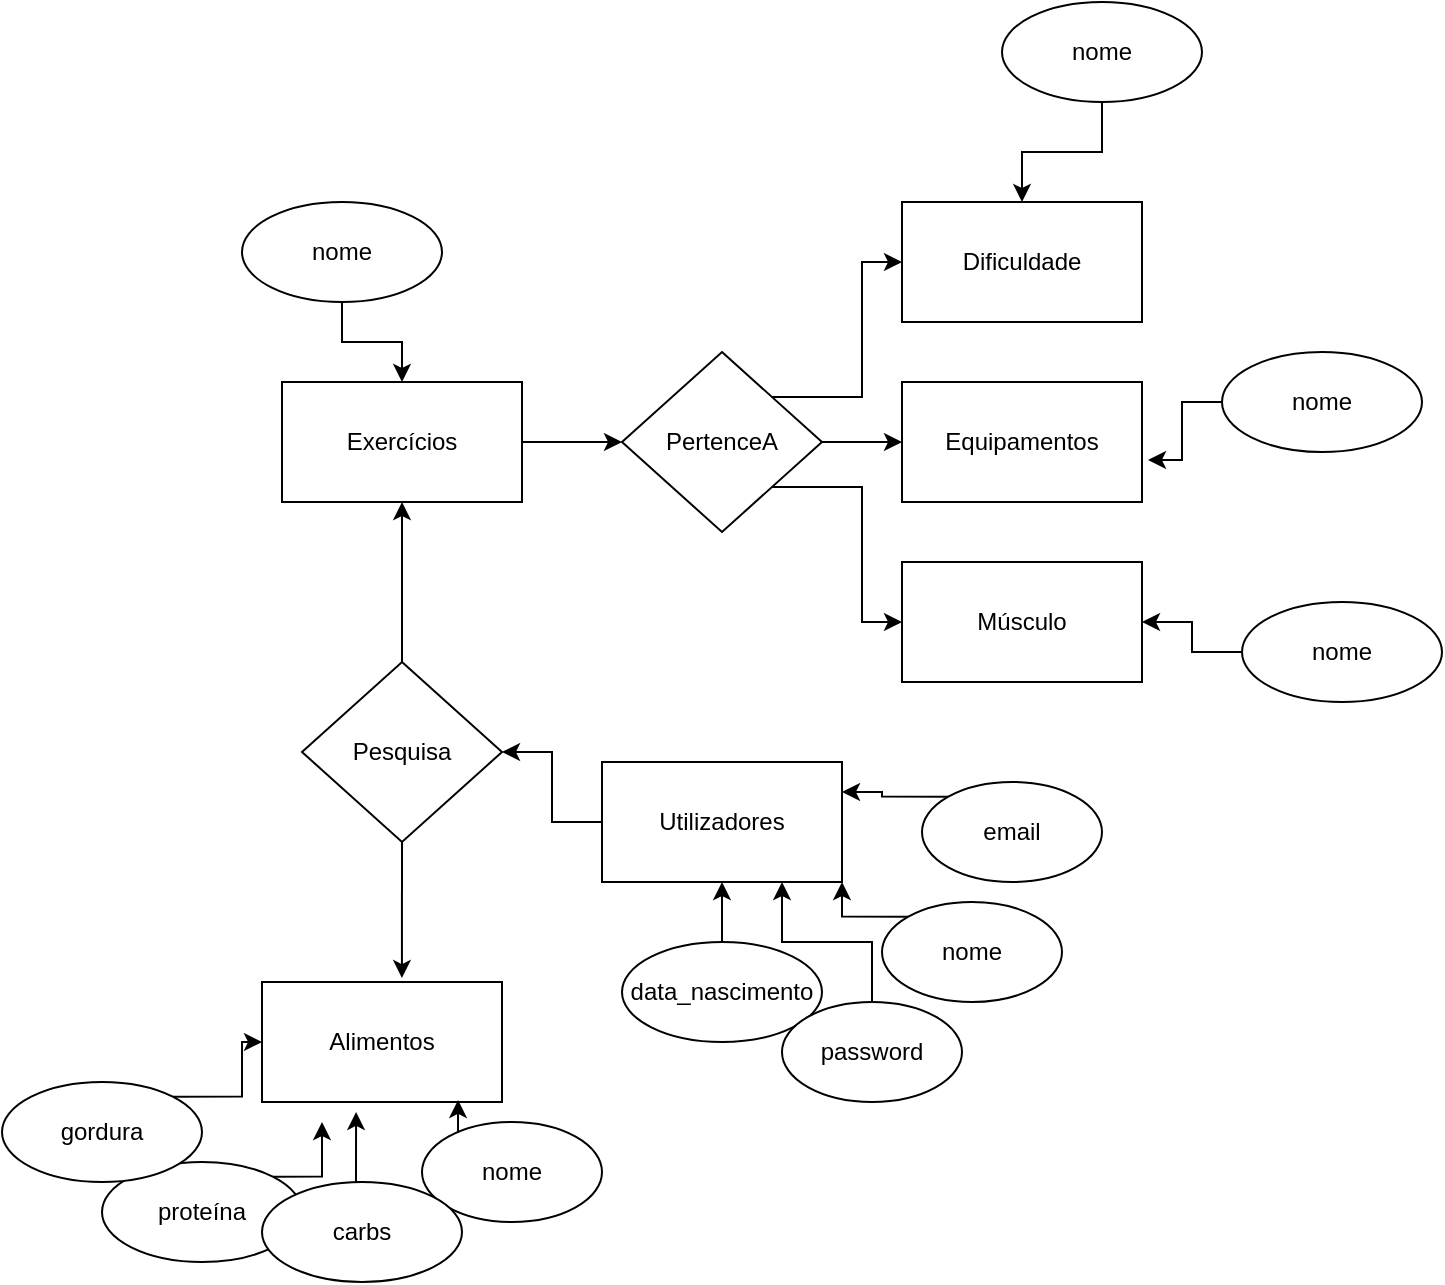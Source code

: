 <mxfile version="20.4.2" type="github">
  <diagram id="OvRkjSHBnXe3sDOmPrdE" name="Page-1">
    <mxGraphModel dx="1355" dy="809" grid="1" gridSize="10" guides="1" tooltips="1" connect="1" arrows="1" fold="1" page="1" pageScale="1" pageWidth="850" pageHeight="1100" math="0" shadow="0">
      <root>
        <mxCell id="0" />
        <mxCell id="1" parent="0" />
        <mxCell id="UN092_8002CTT36fUEtt-8" style="edgeStyle=orthogonalEdgeStyle;rounded=0;orthogonalLoop=1;jettySize=auto;html=1;exitX=1;exitY=0.5;exitDx=0;exitDy=0;" edge="1" parent="1" source="UN092_8002CTT36fUEtt-1" target="UN092_8002CTT36fUEtt-6">
          <mxGeometry relative="1" as="geometry" />
        </mxCell>
        <mxCell id="UN092_8002CTT36fUEtt-1" value="Exercícios" style="rounded=0;whiteSpace=wrap;html=1;" vertex="1" parent="1">
          <mxGeometry x="170" y="220" width="120" height="60" as="geometry" />
        </mxCell>
        <mxCell id="UN092_8002CTT36fUEtt-39" style="edgeStyle=orthogonalEdgeStyle;rounded=0;orthogonalLoop=1;jettySize=auto;html=1;entryX=1;entryY=0.5;entryDx=0;entryDy=0;" edge="1" parent="1" source="UN092_8002CTT36fUEtt-2" target="UN092_8002CTT36fUEtt-38">
          <mxGeometry relative="1" as="geometry" />
        </mxCell>
        <mxCell id="UN092_8002CTT36fUEtt-2" value="Utilizadores" style="rounded=0;whiteSpace=wrap;html=1;" vertex="1" parent="1">
          <mxGeometry x="330" y="410" width="120" height="60" as="geometry" />
        </mxCell>
        <mxCell id="UN092_8002CTT36fUEtt-3" value="Equipamentos" style="rounded=0;whiteSpace=wrap;html=1;" vertex="1" parent="1">
          <mxGeometry x="480" y="220" width="120" height="60" as="geometry" />
        </mxCell>
        <mxCell id="UN092_8002CTT36fUEtt-4" value="Dificuldade" style="rounded=0;whiteSpace=wrap;html=1;" vertex="1" parent="1">
          <mxGeometry x="480" y="130" width="120" height="60" as="geometry" />
        </mxCell>
        <mxCell id="UN092_8002CTT36fUEtt-5" value="Músculo" style="rounded=0;whiteSpace=wrap;html=1;" vertex="1" parent="1">
          <mxGeometry x="480" y="310" width="120" height="60" as="geometry" />
        </mxCell>
        <mxCell id="UN092_8002CTT36fUEtt-7" style="edgeStyle=orthogonalEdgeStyle;rounded=0;orthogonalLoop=1;jettySize=auto;html=1;exitX=1;exitY=0.5;exitDx=0;exitDy=0;" edge="1" parent="1" source="UN092_8002CTT36fUEtt-6" target="UN092_8002CTT36fUEtt-3">
          <mxGeometry relative="1" as="geometry" />
        </mxCell>
        <mxCell id="UN092_8002CTT36fUEtt-9" style="edgeStyle=orthogonalEdgeStyle;rounded=0;orthogonalLoop=1;jettySize=auto;html=1;exitX=1;exitY=1;exitDx=0;exitDy=0;entryX=0;entryY=0.5;entryDx=0;entryDy=0;" edge="1" parent="1" source="UN092_8002CTT36fUEtt-6" target="UN092_8002CTT36fUEtt-5">
          <mxGeometry relative="1" as="geometry" />
        </mxCell>
        <mxCell id="UN092_8002CTT36fUEtt-10" style="edgeStyle=orthogonalEdgeStyle;rounded=0;orthogonalLoop=1;jettySize=auto;html=1;exitX=1;exitY=0;exitDx=0;exitDy=0;entryX=0;entryY=0.5;entryDx=0;entryDy=0;" edge="1" parent="1" source="UN092_8002CTT36fUEtt-6" target="UN092_8002CTT36fUEtt-4">
          <mxGeometry relative="1" as="geometry" />
        </mxCell>
        <mxCell id="UN092_8002CTT36fUEtt-6" value="PertenceA" style="rhombus;whiteSpace=wrap;html=1;" vertex="1" parent="1">
          <mxGeometry x="340" y="205" width="100" height="90" as="geometry" />
        </mxCell>
        <mxCell id="UN092_8002CTT36fUEtt-27" style="edgeStyle=orthogonalEdgeStyle;rounded=0;orthogonalLoop=1;jettySize=auto;html=1;exitX=0.5;exitY=1;exitDx=0;exitDy=0;entryX=0.5;entryY=0;entryDx=0;entryDy=0;" edge="1" parent="1" source="UN092_8002CTT36fUEtt-13" target="UN092_8002CTT36fUEtt-1">
          <mxGeometry relative="1" as="geometry">
            <mxPoint x="210" y="210" as="targetPoint" />
          </mxGeometry>
        </mxCell>
        <mxCell id="UN092_8002CTT36fUEtt-13" value="nome" style="ellipse;whiteSpace=wrap;html=1;" vertex="1" parent="1">
          <mxGeometry x="150" y="130" width="100" height="50" as="geometry" />
        </mxCell>
        <mxCell id="UN092_8002CTT36fUEtt-28" style="edgeStyle=orthogonalEdgeStyle;rounded=0;orthogonalLoop=1;jettySize=auto;html=1;exitX=0.5;exitY=1;exitDx=0;exitDy=0;entryX=0.5;entryY=0;entryDx=0;entryDy=0;" edge="1" parent="1" source="UN092_8002CTT36fUEtt-15" target="UN092_8002CTT36fUEtt-4">
          <mxGeometry relative="1" as="geometry" />
        </mxCell>
        <mxCell id="UN092_8002CTT36fUEtt-15" value="nome" style="ellipse;whiteSpace=wrap;html=1;" vertex="1" parent="1">
          <mxGeometry x="530" y="30" width="100" height="50" as="geometry" />
        </mxCell>
        <mxCell id="UN092_8002CTT36fUEtt-29" style="edgeStyle=orthogonalEdgeStyle;rounded=0;orthogonalLoop=1;jettySize=auto;html=1;exitX=0;exitY=0.5;exitDx=0;exitDy=0;entryX=1.025;entryY=0.65;entryDx=0;entryDy=0;entryPerimeter=0;" edge="1" parent="1" source="UN092_8002CTT36fUEtt-17" target="UN092_8002CTT36fUEtt-3">
          <mxGeometry relative="1" as="geometry" />
        </mxCell>
        <mxCell id="UN092_8002CTT36fUEtt-17" value="nome" style="ellipse;whiteSpace=wrap;html=1;" vertex="1" parent="1">
          <mxGeometry x="640" y="205" width="100" height="50" as="geometry" />
        </mxCell>
        <mxCell id="UN092_8002CTT36fUEtt-30" style="edgeStyle=orthogonalEdgeStyle;rounded=0;orthogonalLoop=1;jettySize=auto;html=1;exitX=0;exitY=0.5;exitDx=0;exitDy=0;" edge="1" parent="1" source="UN092_8002CTT36fUEtt-18" target="UN092_8002CTT36fUEtt-5">
          <mxGeometry relative="1" as="geometry" />
        </mxCell>
        <mxCell id="UN092_8002CTT36fUEtt-18" value="nome" style="ellipse;whiteSpace=wrap;html=1;" vertex="1" parent="1">
          <mxGeometry x="650" y="330" width="100" height="50" as="geometry" />
        </mxCell>
        <mxCell id="UN092_8002CTT36fUEtt-21" value="Alimentos" style="rounded=0;whiteSpace=wrap;html=1;" vertex="1" parent="1">
          <mxGeometry x="160" y="520" width="120" height="60" as="geometry" />
        </mxCell>
        <mxCell id="UN092_8002CTT36fUEtt-52" style="edgeStyle=orthogonalEdgeStyle;rounded=0;orthogonalLoop=1;jettySize=auto;html=1;exitX=0;exitY=0;exitDx=0;exitDy=0;entryX=0.817;entryY=0.983;entryDx=0;entryDy=0;entryPerimeter=0;" edge="1" parent="1" source="UN092_8002CTT36fUEtt-22" target="UN092_8002CTT36fUEtt-21">
          <mxGeometry relative="1" as="geometry" />
        </mxCell>
        <mxCell id="UN092_8002CTT36fUEtt-22" value="nome" style="ellipse;whiteSpace=wrap;html=1;" vertex="1" parent="1">
          <mxGeometry x="240" y="590" width="90" height="50" as="geometry" />
        </mxCell>
        <mxCell id="UN092_8002CTT36fUEtt-53" style="edgeStyle=orthogonalEdgeStyle;rounded=0;orthogonalLoop=1;jettySize=auto;html=1;exitX=1;exitY=0;exitDx=0;exitDy=0;" edge="1" parent="1" source="UN092_8002CTT36fUEtt-23">
          <mxGeometry relative="1" as="geometry">
            <mxPoint x="190" y="590" as="targetPoint" />
          </mxGeometry>
        </mxCell>
        <mxCell id="UN092_8002CTT36fUEtt-23" value="proteína" style="ellipse;whiteSpace=wrap;html=1;" vertex="1" parent="1">
          <mxGeometry x="80" y="610" width="100" height="50" as="geometry" />
        </mxCell>
        <mxCell id="UN092_8002CTT36fUEtt-50" style="edgeStyle=orthogonalEdgeStyle;rounded=0;orthogonalLoop=1;jettySize=auto;html=1;exitX=0.5;exitY=0;exitDx=0;exitDy=0;entryX=0.392;entryY=1.083;entryDx=0;entryDy=0;entryPerimeter=0;" edge="1" parent="1" source="UN092_8002CTT36fUEtt-24" target="UN092_8002CTT36fUEtt-21">
          <mxGeometry relative="1" as="geometry" />
        </mxCell>
        <mxCell id="UN092_8002CTT36fUEtt-24" value="carbs" style="ellipse;whiteSpace=wrap;html=1;" vertex="1" parent="1">
          <mxGeometry x="160" y="620" width="100" height="50" as="geometry" />
        </mxCell>
        <mxCell id="UN092_8002CTT36fUEtt-55" style="edgeStyle=orthogonalEdgeStyle;rounded=0;orthogonalLoop=1;jettySize=auto;html=1;exitX=1;exitY=0;exitDx=0;exitDy=0;entryX=0;entryY=0.5;entryDx=0;entryDy=0;" edge="1" parent="1" source="UN092_8002CTT36fUEtt-25" target="UN092_8002CTT36fUEtt-21">
          <mxGeometry relative="1" as="geometry" />
        </mxCell>
        <mxCell id="UN092_8002CTT36fUEtt-25" value="gordura" style="ellipse;whiteSpace=wrap;html=1;" vertex="1" parent="1">
          <mxGeometry x="30" y="570" width="100" height="50" as="geometry" />
        </mxCell>
        <mxCell id="UN092_8002CTT36fUEtt-41" style="edgeStyle=orthogonalEdgeStyle;rounded=0;orthogonalLoop=1;jettySize=auto;html=1;exitX=0.5;exitY=0;exitDx=0;exitDy=0;entryX=0.5;entryY=1;entryDx=0;entryDy=0;" edge="1" parent="1" source="UN092_8002CTT36fUEtt-38" target="UN092_8002CTT36fUEtt-1">
          <mxGeometry relative="1" as="geometry">
            <mxPoint x="230" y="290" as="targetPoint" />
          </mxGeometry>
        </mxCell>
        <mxCell id="UN092_8002CTT36fUEtt-51" style="edgeStyle=orthogonalEdgeStyle;rounded=0;orthogonalLoop=1;jettySize=auto;html=1;exitX=0.5;exitY=1;exitDx=0;exitDy=0;entryX=0.583;entryY=-0.033;entryDx=0;entryDy=0;entryPerimeter=0;" edge="1" parent="1" source="UN092_8002CTT36fUEtt-38" target="UN092_8002CTT36fUEtt-21">
          <mxGeometry relative="1" as="geometry" />
        </mxCell>
        <mxCell id="UN092_8002CTT36fUEtt-38" value="Pesquisa" style="rhombus;whiteSpace=wrap;html=1;" vertex="1" parent="1">
          <mxGeometry x="180" y="360" width="100" height="90" as="geometry" />
        </mxCell>
        <mxCell id="UN092_8002CTT36fUEtt-58" style="edgeStyle=orthogonalEdgeStyle;rounded=0;orthogonalLoop=1;jettySize=auto;html=1;exitX=0;exitY=0;exitDx=0;exitDy=0;entryX=1;entryY=1;entryDx=0;entryDy=0;" edge="1" parent="1" source="UN092_8002CTT36fUEtt-44" target="UN092_8002CTT36fUEtt-2">
          <mxGeometry relative="1" as="geometry" />
        </mxCell>
        <mxCell id="UN092_8002CTT36fUEtt-44" value="nome" style="ellipse;whiteSpace=wrap;html=1;" vertex="1" parent="1">
          <mxGeometry x="470" y="480" width="90" height="50" as="geometry" />
        </mxCell>
        <mxCell id="UN092_8002CTT36fUEtt-47" style="edgeStyle=orthogonalEdgeStyle;rounded=0;orthogonalLoop=1;jettySize=auto;html=1;" edge="1" parent="1" source="UN092_8002CTT36fUEtt-46" target="UN092_8002CTT36fUEtt-2">
          <mxGeometry relative="1" as="geometry" />
        </mxCell>
        <mxCell id="UN092_8002CTT36fUEtt-46" value="data_nascimento" style="ellipse;whiteSpace=wrap;html=1;" vertex="1" parent="1">
          <mxGeometry x="340" y="500" width="100" height="50" as="geometry" />
        </mxCell>
        <mxCell id="UN092_8002CTT36fUEtt-49" style="edgeStyle=orthogonalEdgeStyle;rounded=0;orthogonalLoop=1;jettySize=auto;html=1;exitX=0;exitY=0;exitDx=0;exitDy=0;entryX=1;entryY=0.25;entryDx=0;entryDy=0;" edge="1" parent="1" source="UN092_8002CTT36fUEtt-48" target="UN092_8002CTT36fUEtt-2">
          <mxGeometry relative="1" as="geometry" />
        </mxCell>
        <mxCell id="UN092_8002CTT36fUEtt-48" value="email" style="ellipse;whiteSpace=wrap;html=1;" vertex="1" parent="1">
          <mxGeometry x="490" y="420" width="90" height="50" as="geometry" />
        </mxCell>
        <mxCell id="UN092_8002CTT36fUEtt-57" style="edgeStyle=orthogonalEdgeStyle;rounded=0;orthogonalLoop=1;jettySize=auto;html=1;exitX=0.5;exitY=0;exitDx=0;exitDy=0;entryX=0.75;entryY=1;entryDx=0;entryDy=0;" edge="1" parent="1" source="UN092_8002CTT36fUEtt-56" target="UN092_8002CTT36fUEtt-2">
          <mxGeometry relative="1" as="geometry" />
        </mxCell>
        <mxCell id="UN092_8002CTT36fUEtt-56" value="password" style="ellipse;whiteSpace=wrap;html=1;" vertex="1" parent="1">
          <mxGeometry x="420" y="530" width="90" height="50" as="geometry" />
        </mxCell>
      </root>
    </mxGraphModel>
  </diagram>
</mxfile>
